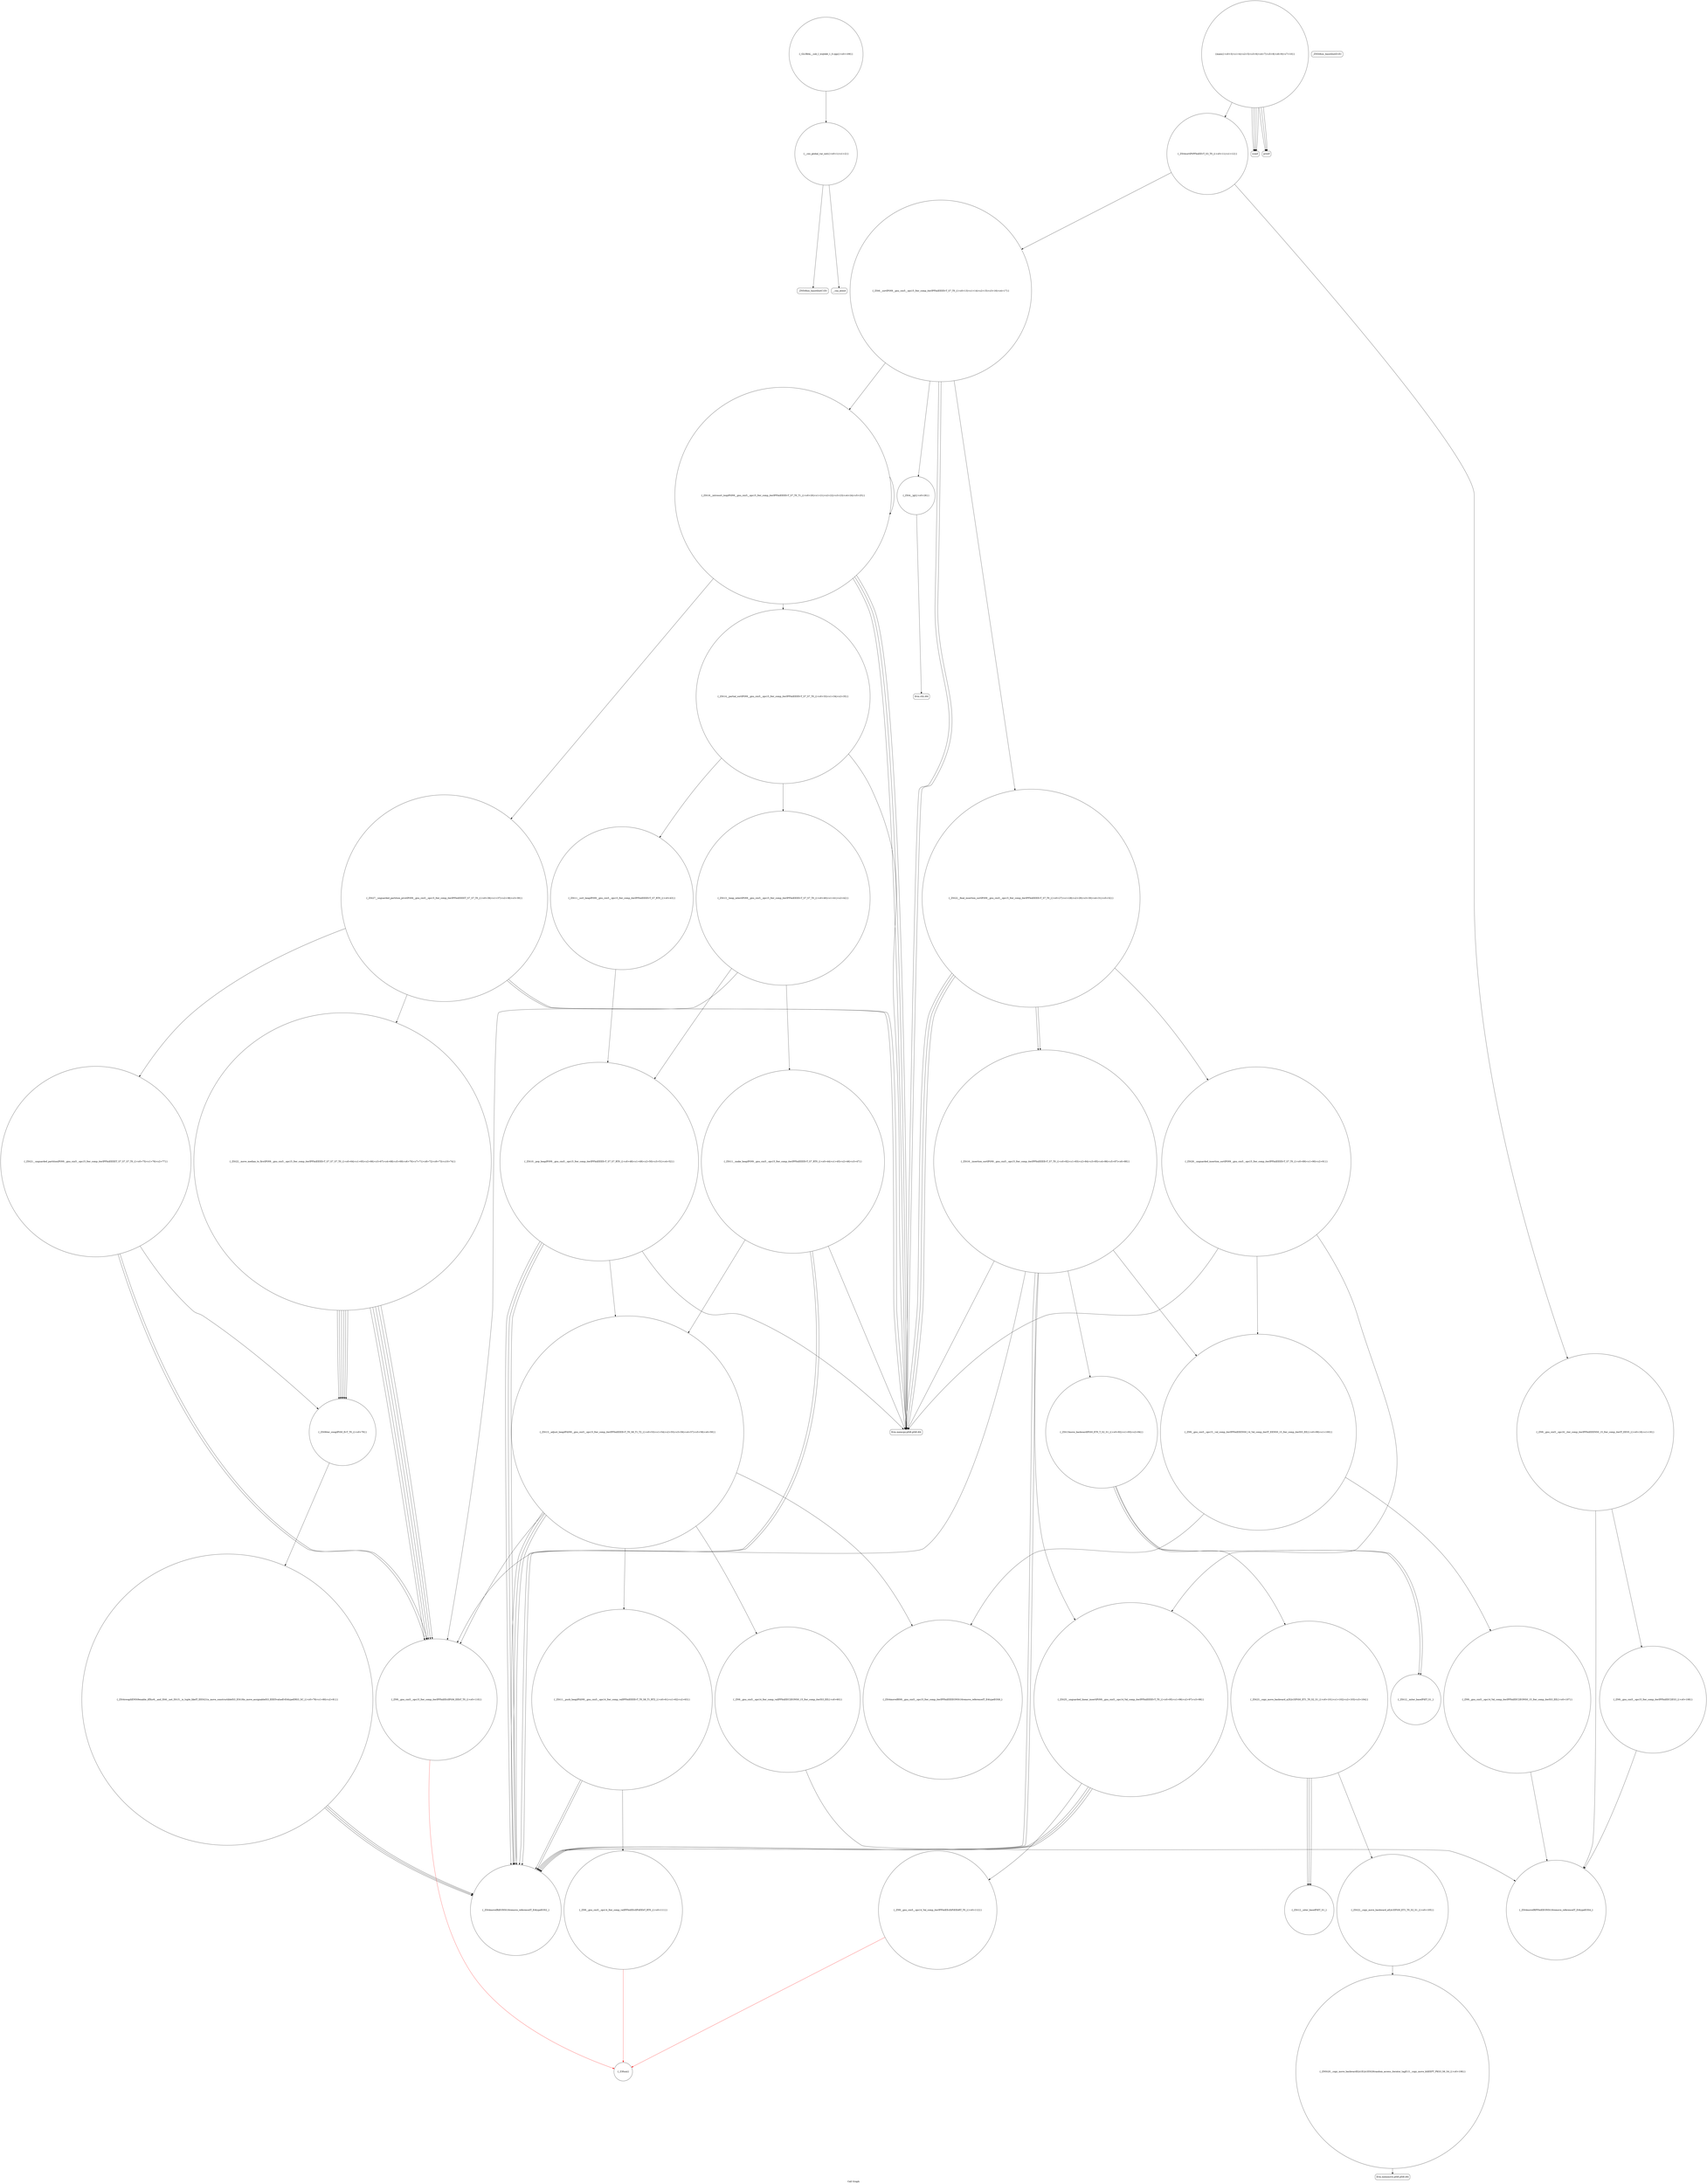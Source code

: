 digraph "Call Graph" {
	label="Call Graph";

	Node0x55dc0e4d9b70 [shape=record,shape=circle,label="{__cxx_global_var_init|{<s0>1|<s1>2}}"];
	Node0x55dc0e4d9b70:s0 -> Node0x55dc0e4d9bf0[color=black];
	Node0x55dc0e4d9b70:s1 -> Node0x55dc0e4d9cf0[color=black];
	Node0x55dc0e4db1f0 [shape=record,shape=circle,label="{_ZN9__gnu_cxx5__ops14_Val_comp_iterIPFbiiEEclIiPiEEbRT_T0_|{<s0>112}}"];
	Node0x55dc0e4db1f0:s0 -> Node0x55dc0e4d9f70[color=red];
	Node0x55dc0e4d9ef0 [shape=record,shape=circle,label="{_ZSt4sortIPiPFbiiEEvT_S3_T0_|{<s0>11|<s1>12}}"];
	Node0x55dc0e4d9ef0:s0 -> Node0x55dc0e4da070[color=black];
	Node0x55dc0e4d9ef0:s1 -> Node0x55dc0e4d9ff0[color=black];
	Node0x55dc0e4da270 [shape=record,shape=circle,label="{_ZSt22__final_insertion_sortIPiN9__gnu_cxx5__ops15_Iter_comp_iterIPFbiiEEEEvT_S7_T0_|{<s0>27|<s1>28|<s2>29|<s3>30|<s4>31|<s5>32}}"];
	Node0x55dc0e4da270:s0 -> Node0x55dc0e4da1f0[color=black];
	Node0x55dc0e4da270:s1 -> Node0x55dc0e4dac70[color=black];
	Node0x55dc0e4da270:s2 -> Node0x55dc0e4da1f0[color=black];
	Node0x55dc0e4da270:s3 -> Node0x55dc0e4dacf0[color=black];
	Node0x55dc0e4da270:s4 -> Node0x55dc0e4da1f0[color=black];
	Node0x55dc0e4da270:s5 -> Node0x55dc0e4dac70[color=black];
	Node0x55dc0e4da5f0 [shape=record,shape=circle,label="{_ZSt10__pop_heapIPiN9__gnu_cxx5__ops15_Iter_comp_iterIPFbiiEEEEvT_S7_S7_RT0_|{<s0>48|<s1>49|<s2>50|<s3>51|<s4>52}}"];
	Node0x55dc0e4da5f0:s0 -> Node0x55dc0e4da670[color=black];
	Node0x55dc0e4da5f0:s1 -> Node0x55dc0e4da670[color=black];
	Node0x55dc0e4da5f0:s2 -> Node0x55dc0e4da670[color=black];
	Node0x55dc0e4da5f0:s3 -> Node0x55dc0e4da1f0[color=black];
	Node0x55dc0e4da5f0:s4 -> Node0x55dc0e4da6f0[color=black];
	Node0x55dc0e4da970 [shape=record,shape=circle,label="{_ZN9__gnu_cxx5__ops14_Iter_comp_valIPFbiiEEclIPiiEEbT_RT0_|{<s0>111}}"];
	Node0x55dc0e4da970:s0 -> Node0x55dc0e4d9f70[color=red];
	Node0x55dc0e4dacf0 [shape=record,shape=circle,label="{_ZSt26__unguarded_insertion_sortIPiN9__gnu_cxx5__ops15_Iter_comp_iterIPFbiiEEEEvT_S7_T0_|{<s0>89|<s1>90|<s2>91}}"];
	Node0x55dc0e4dacf0:s0 -> Node0x55dc0e4da1f0[color=black];
	Node0x55dc0e4dacf0:s1 -> Node0x55dc0e4dae70[color=black];
	Node0x55dc0e4dacf0:s2 -> Node0x55dc0e4dadf0[color=black];
	Node0x55dc0e4db070 [shape=record,shape=circle,label="{_ZSt12__niter_baseIPiET_S1_}"];
	Node0x55dc0e4d9d70 [shape=record,shape=circle,label="{main|{<s0>3|<s1>4|<s2>5|<s3>6|<s4>7|<s5>8|<s6>9|<s7>10}}"];
	Node0x55dc0e4d9d70:s0 -> Node0x55dc0e4d9df0[color=black];
	Node0x55dc0e4d9d70:s1 -> Node0x55dc0e4d9e70[color=black];
	Node0x55dc0e4d9d70:s2 -> Node0x55dc0e4d9df0[color=black];
	Node0x55dc0e4d9d70:s3 -> Node0x55dc0e4d9df0[color=black];
	Node0x55dc0e4d9d70:s4 -> Node0x55dc0e4d9df0[color=black];
	Node0x55dc0e4d9d70:s5 -> Node0x55dc0e4d9ef0[color=black];
	Node0x55dc0e4d9d70:s6 -> Node0x55dc0e4d9e70[color=black];
	Node0x55dc0e4d9d70:s7 -> Node0x55dc0e4d9e70[color=black];
	Node0x55dc0e4da0f0 [shape=record,shape=circle,label="{_ZSt16__introsort_loopIPilN9__gnu_cxx5__ops15_Iter_comp_iterIPFbiiEEEEvT_S7_T0_T1_|{<s0>20|<s1>21|<s2>22|<s3>23|<s4>24|<s5>25}}"];
	Node0x55dc0e4da0f0:s0 -> Node0x55dc0e4da1f0[color=black];
	Node0x55dc0e4da0f0:s1 -> Node0x55dc0e4da2f0[color=black];
	Node0x55dc0e4da0f0:s2 -> Node0x55dc0e4da1f0[color=black];
	Node0x55dc0e4da0f0:s3 -> Node0x55dc0e4da370[color=black];
	Node0x55dc0e4da0f0:s4 -> Node0x55dc0e4da1f0[color=black];
	Node0x55dc0e4da0f0:s5 -> Node0x55dc0e4da0f0[color=black];
	Node0x55dc0e4da470 [shape=record,shape=circle,label="{_ZSt11__sort_heapIPiN9__gnu_cxx5__ops15_Iter_comp_iterIPFbiiEEEEvT_S7_RT0_|{<s0>43}}"];
	Node0x55dc0e4da470:s0 -> Node0x55dc0e4da5f0[color=black];
	Node0x55dc0e4da7f0 [shape=record,shape=circle,label="{_ZN9__gnu_cxx5__ops14_Iter_comp_valIPFbiiEEC2EONS0_15_Iter_comp_iterIS3_EE|{<s0>60}}"];
	Node0x55dc0e4da7f0:s0 -> Node0x55dc0e4da8f0[color=black];
	Node0x55dc0e4dab70 [shape=record,shape=circle,label="{_ZSt4swapIiENSt9enable_ifIXsr6__and_ISt6__not_ISt15__is_tuple_likeIT_EESt21is_move_constructibleIS3_ESt18is_move_assignableIS3_EEE5valueEvE4typeERS3_SC_|{<s0>79|<s1>80|<s2>81}}"];
	Node0x55dc0e4dab70:s0 -> Node0x55dc0e4da670[color=black];
	Node0x55dc0e4dab70:s1 -> Node0x55dc0e4da670[color=black];
	Node0x55dc0e4dab70:s2 -> Node0x55dc0e4da670[color=black];
	Node0x55dc0e4daef0 [shape=record,shape=circle,label="{_ZSt23__copy_move_backward_a2ILb1EPiS0_ET1_T0_S2_S1_|{<s0>101|<s1>102|<s2>103|<s3>104}}"];
	Node0x55dc0e4daef0:s0 -> Node0x55dc0e4db070[color=black];
	Node0x55dc0e4daef0:s1 -> Node0x55dc0e4db070[color=black];
	Node0x55dc0e4daef0:s2 -> Node0x55dc0e4db070[color=black];
	Node0x55dc0e4daef0:s3 -> Node0x55dc0e4daff0[color=black];
	Node0x55dc0e4d9bf0 [shape=record,shape=Mrecord,label="{_ZNSt8ios_base4InitC1Ev}"];
	Node0x55dc0e4db270 [shape=record,shape=circle,label="{_ZN9__gnu_cxx5__ops14_Val_comp_iterIPFbiiEEC2EONS0_15_Iter_comp_iterIS3_EE|{<s0>107}}"];
	Node0x55dc0e4db270:s0 -> Node0x55dc0e4da8f0[color=black];
	Node0x55dc0e4d9f70 [shape=record,shape=circle,label="{_Z3funii}"];
	Node0x55dc0e4da2f0 [shape=record,shape=circle,label="{_ZSt14__partial_sortIPiN9__gnu_cxx5__ops15_Iter_comp_iterIPFbiiEEEEvT_S7_S7_T0_|{<s0>33|<s1>34|<s2>35}}"];
	Node0x55dc0e4da2f0:s0 -> Node0x55dc0e4da1f0[color=black];
	Node0x55dc0e4da2f0:s1 -> Node0x55dc0e4da3f0[color=black];
	Node0x55dc0e4da2f0:s2 -> Node0x55dc0e4da470[color=black];
	Node0x55dc0e4da670 [shape=record,shape=circle,label="{_ZSt4moveIRiEONSt16remove_referenceIT_E4typeEOS2_}"];
	Node0x55dc0e4da9f0 [shape=record,shape=circle,label="{_ZSt22__move_median_to_firstIPiN9__gnu_cxx5__ops15_Iter_comp_iterIPFbiiEEEEvT_S7_S7_S7_T0_|{<s0>64|<s1>65|<s2>66|<s3>67|<s4>68|<s5>69|<s6>70|<s7>71|<s8>72|<s9>73|<s10>74}}"];
	Node0x55dc0e4da9f0:s0 -> Node0x55dc0e4da570[color=black];
	Node0x55dc0e4da9f0:s1 -> Node0x55dc0e4da570[color=black];
	Node0x55dc0e4da9f0:s2 -> Node0x55dc0e4daaf0[color=black];
	Node0x55dc0e4da9f0:s3 -> Node0x55dc0e4da570[color=black];
	Node0x55dc0e4da9f0:s4 -> Node0x55dc0e4daaf0[color=black];
	Node0x55dc0e4da9f0:s5 -> Node0x55dc0e4daaf0[color=black];
	Node0x55dc0e4da9f0:s6 -> Node0x55dc0e4da570[color=black];
	Node0x55dc0e4da9f0:s7 -> Node0x55dc0e4daaf0[color=black];
	Node0x55dc0e4da9f0:s8 -> Node0x55dc0e4da570[color=black];
	Node0x55dc0e4da9f0:s9 -> Node0x55dc0e4daaf0[color=black];
	Node0x55dc0e4da9f0:s10 -> Node0x55dc0e4daaf0[color=black];
	Node0x55dc0e4dad70 [shape=record,shape=circle,label="{_ZSt13move_backwardIPiS0_ET0_T_S2_S1_|{<s0>92|<s1>93|<s2>94}}"];
	Node0x55dc0e4dad70:s0 -> Node0x55dc0e4daf70[color=black];
	Node0x55dc0e4dad70:s1 -> Node0x55dc0e4daf70[color=black];
	Node0x55dc0e4dad70:s2 -> Node0x55dc0e4daef0[color=black];
	Node0x55dc0e4db0f0 [shape=record,shape=circle,label="{_ZNSt20__copy_move_backwardILb1ELb1ESt26random_access_iterator_tagE13__copy_move_bIiEEPT_PKS3_S6_S4_|{<s0>106}}"];
	Node0x55dc0e4db0f0:s0 -> Node0x55dc0e4db170[color=black];
	Node0x55dc0e4d9df0 [shape=record,shape=Mrecord,label="{scanf}"];
	Node0x55dc0e4da170 [shape=record,shape=circle,label="{_ZSt4__lgl|{<s0>26}}"];
	Node0x55dc0e4da170:s0 -> Node0x55dc0e4dabf0[color=black];
	Node0x55dc0e4da4f0 [shape=record,shape=circle,label="{_ZSt11__make_heapIPiN9__gnu_cxx5__ops15_Iter_comp_iterIPFbiiEEEEvT_S7_RT0_|{<s0>44|<s1>45|<s2>46|<s3>47}}"];
	Node0x55dc0e4da4f0:s0 -> Node0x55dc0e4da670[color=black];
	Node0x55dc0e4da4f0:s1 -> Node0x55dc0e4da670[color=black];
	Node0x55dc0e4da4f0:s2 -> Node0x55dc0e4da1f0[color=black];
	Node0x55dc0e4da4f0:s3 -> Node0x55dc0e4da6f0[color=black];
	Node0x55dc0e4da870 [shape=record,shape=circle,label="{_ZSt11__push_heapIPiliN9__gnu_cxx5__ops14_Iter_comp_valIPFbiiEEEEvT_T0_S8_T1_RT2_|{<s0>61|<s1>62|<s2>63}}"];
	Node0x55dc0e4da870:s0 -> Node0x55dc0e4da970[color=black];
	Node0x55dc0e4da870:s1 -> Node0x55dc0e4da670[color=black];
	Node0x55dc0e4da870:s2 -> Node0x55dc0e4da670[color=black];
	Node0x55dc0e4dabf0 [shape=record,shape=Mrecord,label="{llvm.ctlz.i64}"];
	Node0x55dc0e4daf70 [shape=record,shape=circle,label="{_ZSt12__miter_baseIPiET_S1_}"];
	Node0x55dc0e4d9c70 [shape=record,shape=Mrecord,label="{_ZNSt8ios_base4InitD1Ev}"];
	Node0x55dc0e4db2f0 [shape=record,shape=circle,label="{_ZN9__gnu_cxx5__ops15_Iter_comp_iterIPFbiiEEC2ES3_|{<s0>108}}"];
	Node0x55dc0e4db2f0:s0 -> Node0x55dc0e4da8f0[color=black];
	Node0x55dc0e4d9ff0 [shape=record,shape=circle,label="{_ZSt6__sortIPiN9__gnu_cxx5__ops15_Iter_comp_iterIPFbiiEEEEvT_S7_T0_|{<s0>13|<s1>14|<s2>15|<s3>16|<s4>17}}"];
	Node0x55dc0e4d9ff0:s0 -> Node0x55dc0e4da170[color=black];
	Node0x55dc0e4d9ff0:s1 -> Node0x55dc0e4da1f0[color=black];
	Node0x55dc0e4d9ff0:s2 -> Node0x55dc0e4da0f0[color=black];
	Node0x55dc0e4d9ff0:s3 -> Node0x55dc0e4da1f0[color=black];
	Node0x55dc0e4d9ff0:s4 -> Node0x55dc0e4da270[color=black];
	Node0x55dc0e4da370 [shape=record,shape=circle,label="{_ZSt27__unguarded_partition_pivotIPiN9__gnu_cxx5__ops15_Iter_comp_iterIPFbiiEEEET_S7_S7_T0_|{<s0>36|<s1>37|<s2>38|<s3>39}}"];
	Node0x55dc0e4da370:s0 -> Node0x55dc0e4da1f0[color=black];
	Node0x55dc0e4da370:s1 -> Node0x55dc0e4da9f0[color=black];
	Node0x55dc0e4da370:s2 -> Node0x55dc0e4da1f0[color=black];
	Node0x55dc0e4da370:s3 -> Node0x55dc0e4daa70[color=black];
	Node0x55dc0e4da6f0 [shape=record,shape=circle,label="{_ZSt13__adjust_heapIPiliN9__gnu_cxx5__ops15_Iter_comp_iterIPFbiiEEEEvT_T0_S8_T1_T2_|{<s0>53|<s1>54|<s2>55|<s3>56|<s4>57|<s5>58|<s6>59}}"];
	Node0x55dc0e4da6f0:s0 -> Node0x55dc0e4da570[color=black];
	Node0x55dc0e4da6f0:s1 -> Node0x55dc0e4da670[color=black];
	Node0x55dc0e4da6f0:s2 -> Node0x55dc0e4da670[color=black];
	Node0x55dc0e4da6f0:s3 -> Node0x55dc0e4da770[color=black];
	Node0x55dc0e4da6f0:s4 -> Node0x55dc0e4da7f0[color=black];
	Node0x55dc0e4da6f0:s5 -> Node0x55dc0e4da670[color=black];
	Node0x55dc0e4da6f0:s6 -> Node0x55dc0e4da870[color=black];
	Node0x55dc0e4daa70 [shape=record,shape=circle,label="{_ZSt21__unguarded_partitionIPiN9__gnu_cxx5__ops15_Iter_comp_iterIPFbiiEEEET_S7_S7_S7_T0_|{<s0>75|<s1>76|<s2>77}}"];
	Node0x55dc0e4daa70:s0 -> Node0x55dc0e4da570[color=black];
	Node0x55dc0e4daa70:s1 -> Node0x55dc0e4da570[color=black];
	Node0x55dc0e4daa70:s2 -> Node0x55dc0e4daaf0[color=black];
	Node0x55dc0e4dadf0 [shape=record,shape=circle,label="{_ZSt25__unguarded_linear_insertIPiN9__gnu_cxx5__ops14_Val_comp_iterIPFbiiEEEEvT_T0_|{<s0>95|<s1>96|<s2>97|<s3>98}}"];
	Node0x55dc0e4dadf0:s0 -> Node0x55dc0e4da670[color=black];
	Node0x55dc0e4dadf0:s1 -> Node0x55dc0e4db1f0[color=black];
	Node0x55dc0e4dadf0:s2 -> Node0x55dc0e4da670[color=black];
	Node0x55dc0e4dadf0:s3 -> Node0x55dc0e4da670[color=black];
	Node0x55dc0e4db170 [shape=record,shape=Mrecord,label="{llvm.memmove.p0i8.p0i8.i64}"];
	Node0x55dc0e4d9e70 [shape=record,shape=Mrecord,label="{printf}"];
	Node0x55dc0e4da1f0 [shape=record,shape=Mrecord,label="{llvm.memcpy.p0i8.p0i8.i64}"];
	Node0x55dc0e4da570 [shape=record,shape=circle,label="{_ZN9__gnu_cxx5__ops15_Iter_comp_iterIPFbiiEEclIPiS6_EEbT_T0_|{<s0>110}}"];
	Node0x55dc0e4da570:s0 -> Node0x55dc0e4d9f70[color=red];
	Node0x55dc0e4da8f0 [shape=record,shape=circle,label="{_ZSt4moveIRPFbiiEEONSt16remove_referenceIT_E4typeEOS4_}"];
	Node0x55dc0e4dac70 [shape=record,shape=circle,label="{_ZSt16__insertion_sortIPiN9__gnu_cxx5__ops15_Iter_comp_iterIPFbiiEEEEvT_S7_T0_|{<s0>82|<s1>83|<s2>84|<s3>85|<s4>86|<s5>87|<s6>88}}"];
	Node0x55dc0e4dac70:s0 -> Node0x55dc0e4da570[color=black];
	Node0x55dc0e4dac70:s1 -> Node0x55dc0e4da670[color=black];
	Node0x55dc0e4dac70:s2 -> Node0x55dc0e4dad70[color=black];
	Node0x55dc0e4dac70:s3 -> Node0x55dc0e4da670[color=black];
	Node0x55dc0e4dac70:s4 -> Node0x55dc0e4da1f0[color=black];
	Node0x55dc0e4dac70:s5 -> Node0x55dc0e4dae70[color=black];
	Node0x55dc0e4dac70:s6 -> Node0x55dc0e4dadf0[color=black];
	Node0x55dc0e4daff0 [shape=record,shape=circle,label="{_ZSt22__copy_move_backward_aILb1EPiS0_ET1_T0_S2_S1_|{<s0>105}}"];
	Node0x55dc0e4daff0:s0 -> Node0x55dc0e4db0f0[color=black];
	Node0x55dc0e4d9cf0 [shape=record,shape=Mrecord,label="{__cxa_atexit}"];
	Node0x55dc0e4dc390 [shape=record,shape=circle,label="{_GLOBAL__sub_I_wojtekt_1_0.cpp|{<s0>109}}"];
	Node0x55dc0e4dc390:s0 -> Node0x55dc0e4d9b70[color=black];
	Node0x55dc0e4da070 [shape=record,shape=circle,label="{_ZN9__gnu_cxx5__ops16__iter_comp_iterIPFbiiEEENS0_15_Iter_comp_iterIT_EES5_|{<s0>18|<s1>19}}"];
	Node0x55dc0e4da070:s0 -> Node0x55dc0e4da8f0[color=black];
	Node0x55dc0e4da070:s1 -> Node0x55dc0e4db2f0[color=black];
	Node0x55dc0e4da3f0 [shape=record,shape=circle,label="{_ZSt13__heap_selectIPiN9__gnu_cxx5__ops15_Iter_comp_iterIPFbiiEEEEvT_S7_S7_T0_|{<s0>40|<s1>41|<s2>42}}"];
	Node0x55dc0e4da3f0:s0 -> Node0x55dc0e4da4f0[color=black];
	Node0x55dc0e4da3f0:s1 -> Node0x55dc0e4da570[color=black];
	Node0x55dc0e4da3f0:s2 -> Node0x55dc0e4da5f0[color=black];
	Node0x55dc0e4da770 [shape=record,shape=circle,label="{_ZSt4moveIRN9__gnu_cxx5__ops15_Iter_comp_iterIPFbiiEEEEONSt16remove_referenceIT_E4typeEOS8_}"];
	Node0x55dc0e4daaf0 [shape=record,shape=circle,label="{_ZSt9iter_swapIPiS0_EvT_T0_|{<s0>78}}"];
	Node0x55dc0e4daaf0:s0 -> Node0x55dc0e4dab70[color=black];
	Node0x55dc0e4dae70 [shape=record,shape=circle,label="{_ZN9__gnu_cxx5__ops15__val_comp_iterIPFbiiEEENS0_14_Val_comp_iterIT_EENS0_15_Iter_comp_iterIS5_EE|{<s0>99|<s1>100}}"];
	Node0x55dc0e4dae70:s0 -> Node0x55dc0e4da770[color=black];
	Node0x55dc0e4dae70:s1 -> Node0x55dc0e4db270[color=black];
}
